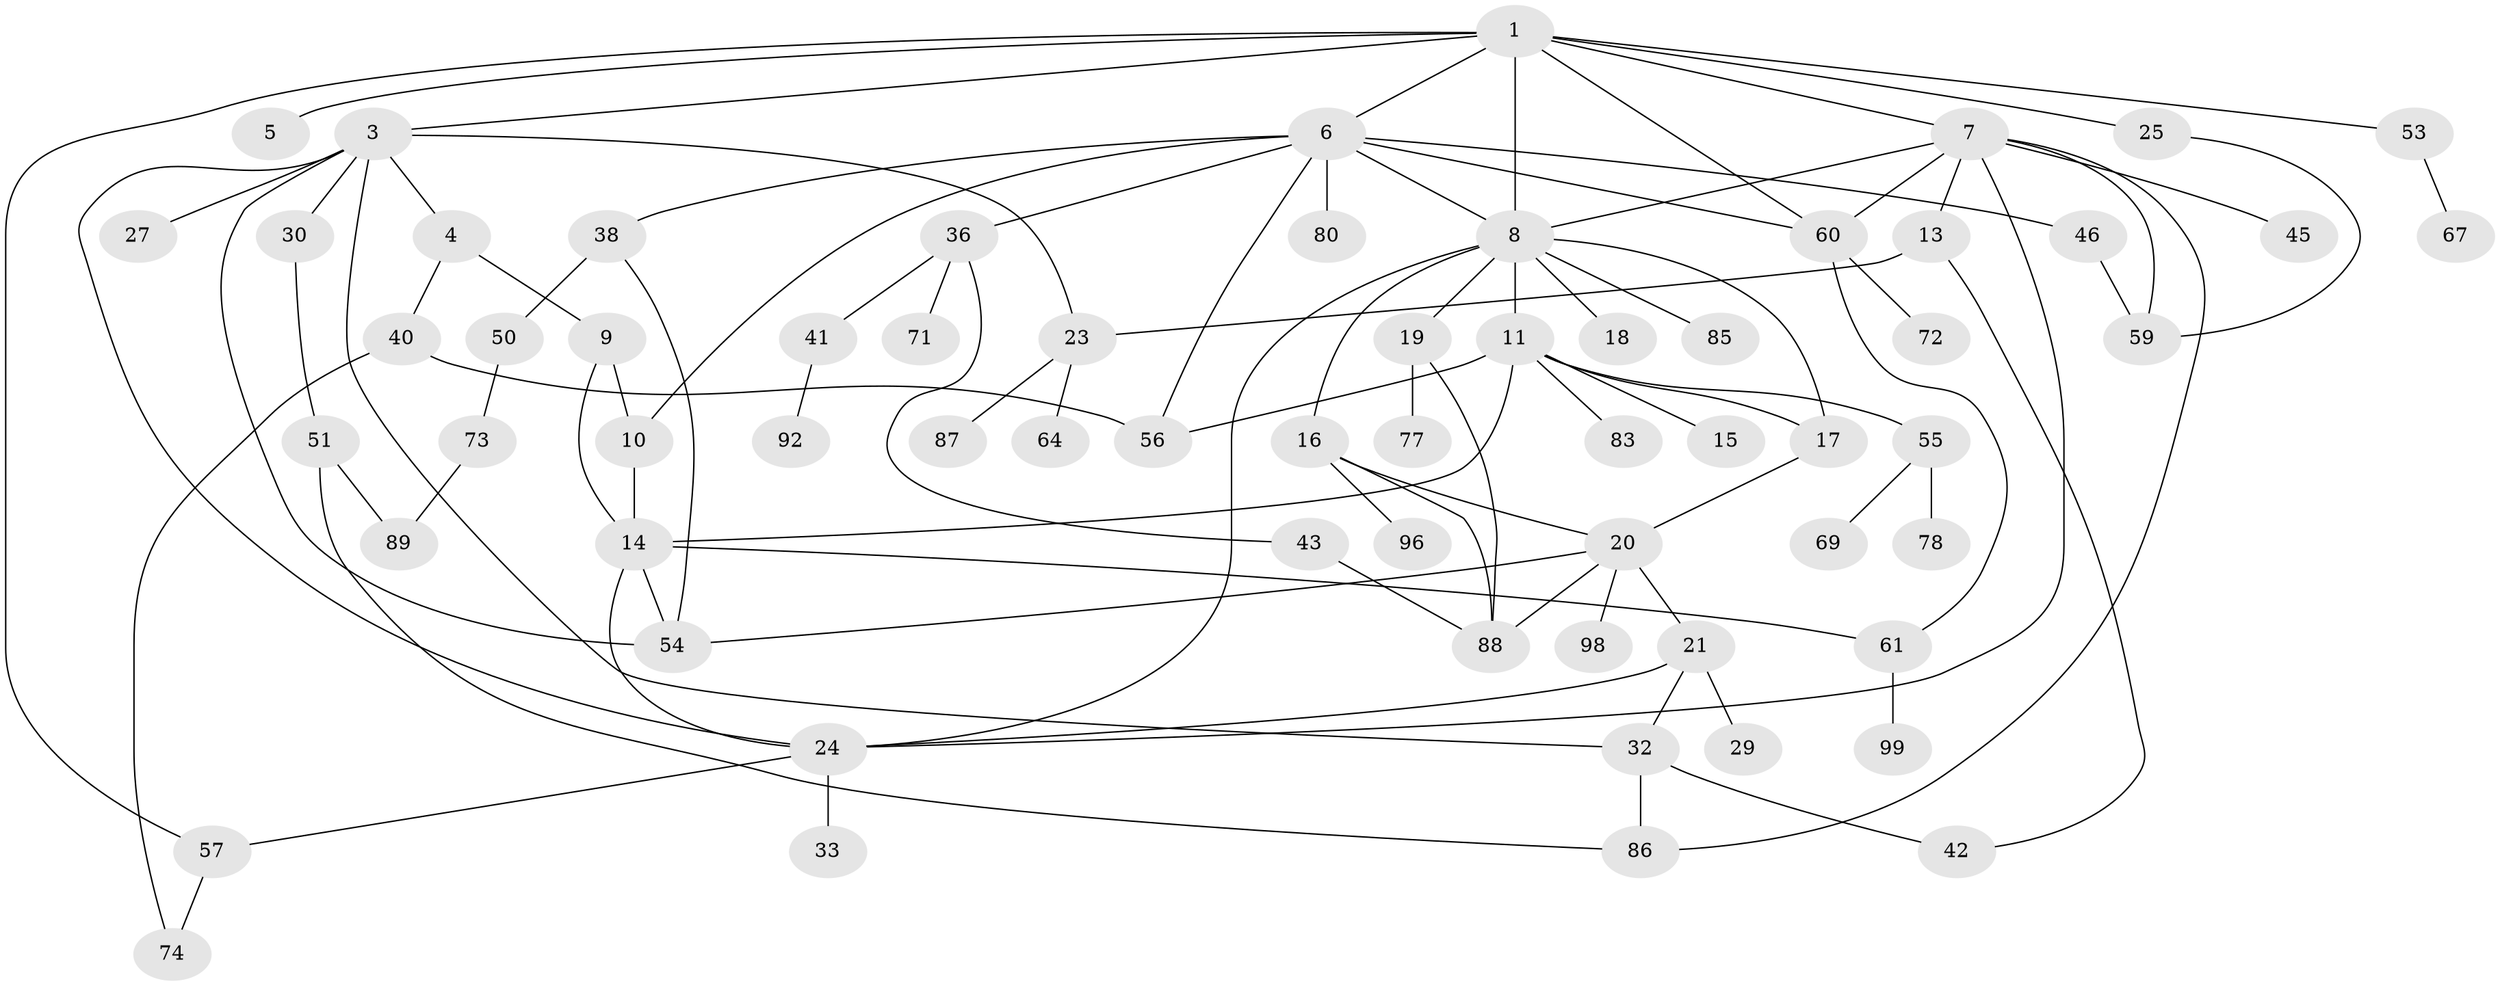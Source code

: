// original degree distribution, {4: 0.1188118811881188, 7: 0.019801980198019802, 5: 0.09900990099009901, 1: 0.31683168316831684, 6: 0.019801980198019802, 2: 0.25742574257425743, 8: 0.009900990099009901, 3: 0.15841584158415842}
// Generated by graph-tools (version 1.1) at 2025/41/03/06/25 10:41:28]
// undirected, 65 vertices, 96 edges
graph export_dot {
graph [start="1"]
  node [color=gray90,style=filled];
  1 [super="+2"];
  3 [super="+22"];
  4 [super="+47"];
  5;
  6 [super="+35"];
  7 [super="+34"];
  8 [super="+12"];
  9 [super="+31"];
  10 [super="+90"];
  11 [super="+100"];
  13;
  14 [super="+26"];
  15;
  16 [super="+75"];
  17 [super="+37"];
  18;
  19 [super="+49"];
  20 [super="+48"];
  21 [super="+28"];
  23 [super="+63"];
  24 [super="+44"];
  25;
  27 [super="+68"];
  29 [super="+52"];
  30;
  32 [super="+62"];
  33 [super="+97"];
  36 [super="+70"];
  38 [super="+39"];
  40 [super="+81"];
  41;
  42;
  43;
  45;
  46 [super="+58"];
  50 [super="+79"];
  51 [super="+95"];
  53;
  54 [super="+76"];
  55 [super="+65"];
  56;
  57 [super="+94"];
  59;
  60;
  61 [super="+66"];
  64;
  67;
  69;
  71 [super="+82"];
  72;
  73;
  74;
  77;
  78;
  80;
  83 [super="+84"];
  85;
  86 [super="+91"];
  87;
  88 [super="+93"];
  89;
  92;
  96 [super="+101"];
  98;
  99;
  1 -- 25;
  1 -- 53;
  1 -- 57;
  1 -- 3;
  1 -- 5;
  1 -- 6;
  1 -- 7;
  1 -- 8;
  1 -- 60;
  3 -- 4;
  3 -- 27;
  3 -- 24;
  3 -- 32;
  3 -- 54;
  3 -- 23;
  3 -- 30;
  4 -- 9;
  4 -- 40;
  6 -- 10;
  6 -- 80;
  6 -- 60;
  6 -- 36;
  6 -- 38;
  6 -- 8;
  6 -- 56;
  6 -- 46;
  7 -- 13;
  7 -- 86;
  7 -- 60;
  7 -- 8;
  7 -- 24;
  7 -- 59;
  7 -- 45;
  8 -- 11;
  8 -- 24;
  8 -- 16;
  8 -- 17;
  8 -- 18;
  8 -- 19;
  8 -- 85;
  9 -- 10;
  9 -- 14;
  10 -- 14;
  11 -- 14;
  11 -- 15;
  11 -- 55;
  11 -- 83;
  11 -- 17;
  11 -- 56;
  13 -- 23;
  13 -- 42;
  14 -- 24;
  14 -- 61;
  14 -- 54;
  16 -- 20;
  16 -- 88;
  16 -- 96;
  17 -- 20;
  19 -- 77;
  19 -- 88;
  20 -- 21;
  20 -- 54;
  20 -- 88;
  20 -- 98;
  21 -- 24;
  21 -- 29;
  21 -- 32;
  23 -- 64;
  23 -- 87;
  24 -- 33;
  24 -- 57;
  25 -- 59;
  30 -- 51;
  32 -- 42;
  32 -- 86;
  36 -- 41;
  36 -- 43;
  36 -- 71;
  38 -- 50;
  38 -- 54;
  40 -- 74;
  40 -- 56;
  41 -- 92;
  43 -- 88;
  46 -- 59;
  50 -- 73;
  51 -- 89;
  51 -- 86;
  53 -- 67;
  55 -- 78;
  55 -- 69;
  57 -- 74;
  60 -- 72;
  60 -- 61;
  61 -- 99;
  73 -- 89;
}
